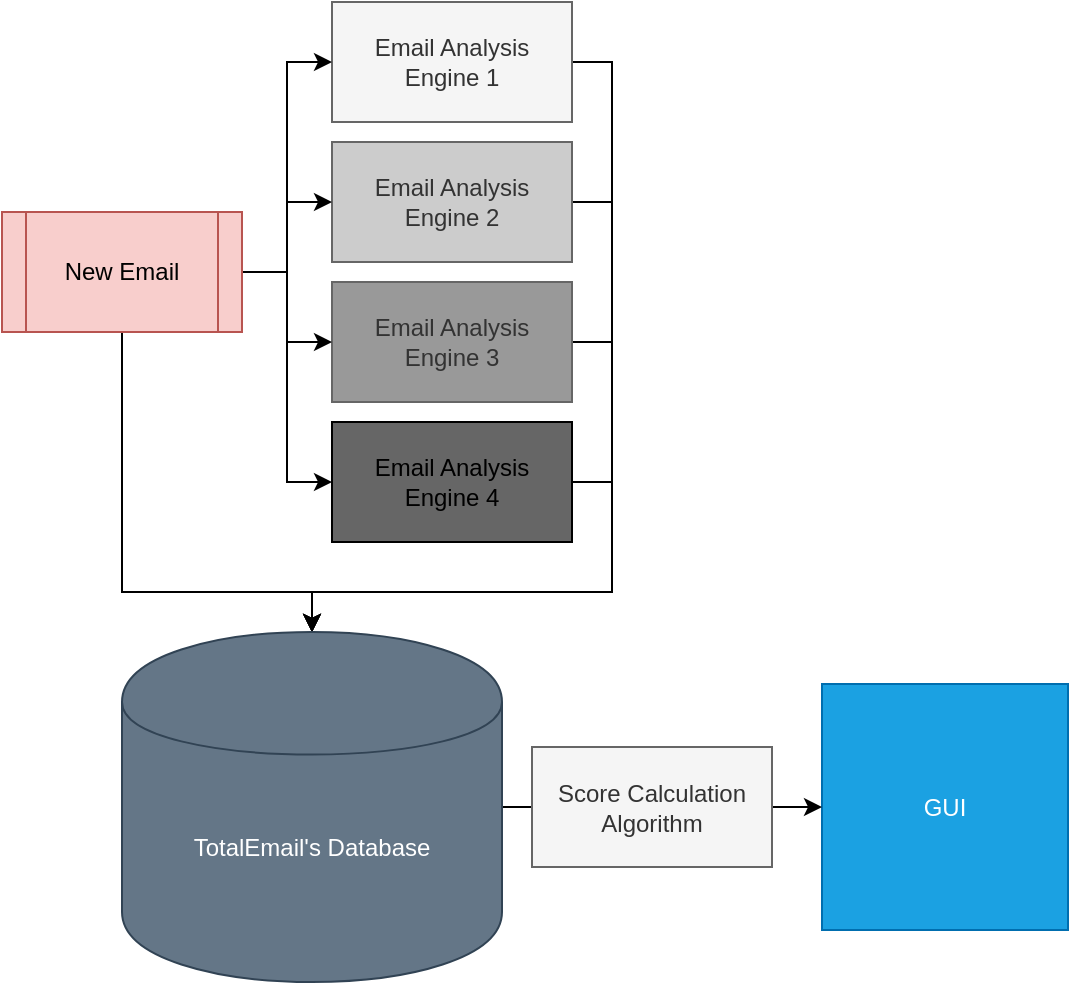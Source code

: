 <mxfile version="10.7.3"><diagram id="usRoZtjk65SXgyXfQy2T" name="Page-1"><mxGraphModel dx="918" dy="648" grid="1" gridSize="10" guides="1" tooltips="1" connect="1" arrows="1" fold="1" page="1" pageScale="1" pageWidth="850" pageHeight="1100" math="0" shadow="0"><root><mxCell id="0"/><mxCell id="1" parent="0"/><mxCell id="o1wGSGkI9JUxDc9RruGh-16" style="edgeStyle=orthogonalEdgeStyle;rounded=0;orthogonalLoop=1;jettySize=auto;html=1;exitX=1;exitY=0.5;exitDx=0;exitDy=0;entryX=0.5;entryY=0;entryDx=0;entryDy=0;" edge="1" parent="1" source="o1wGSGkI9JUxDc9RruGh-1" target="o1wGSGkI9JUxDc9RruGh-11"><mxGeometry relative="1" as="geometry"><Array as="points"><mxPoint x="445" y="85"/><mxPoint x="445" y="350"/><mxPoint x="295" y="350"/></Array></mxGeometry></mxCell><mxCell id="o1wGSGkI9JUxDc9RruGh-1" value="Email Analysis Engine 1" style="rounded=0;whiteSpace=wrap;html=1;fillColor=#f5f5f5;strokeColor=#666666;fontColor=#333333;" vertex="1" parent="1"><mxGeometry x="305" y="55" width="120" height="60" as="geometry"/></mxCell><mxCell id="o1wGSGkI9JUxDc9RruGh-15" style="edgeStyle=orthogonalEdgeStyle;rounded=0;orthogonalLoop=1;jettySize=auto;html=1;exitX=1;exitY=0.5;exitDx=0;exitDy=0;entryX=0.5;entryY=0;entryDx=0;entryDy=0;" edge="1" parent="1" source="o1wGSGkI9JUxDc9RruGh-2" target="o1wGSGkI9JUxDc9RruGh-11"><mxGeometry relative="1" as="geometry"><mxPoint x="640" y="410" as="targetPoint"/><Array as="points"><mxPoint x="445" y="155"/><mxPoint x="445" y="350"/><mxPoint x="295" y="350"/></Array></mxGeometry></mxCell><mxCell id="o1wGSGkI9JUxDc9RruGh-2" value="Email Analysis Engine 2&lt;br&gt;" style="rounded=0;whiteSpace=wrap;html=1;fillColor=#cccccc;strokeColor=#666666;fontColor=#333333;" vertex="1" parent="1"><mxGeometry x="305" y="125" width="120" height="60" as="geometry"/></mxCell><mxCell id="o1wGSGkI9JUxDc9RruGh-14" style="edgeStyle=orthogonalEdgeStyle;rounded=0;orthogonalLoop=1;jettySize=auto;html=1;exitX=1;exitY=0.5;exitDx=0;exitDy=0;entryX=0.5;entryY=0;entryDx=0;entryDy=0;" edge="1" parent="1" source="o1wGSGkI9JUxDc9RruGh-3" target="o1wGSGkI9JUxDc9RruGh-11"><mxGeometry relative="1" as="geometry"><mxPoint x="290" y="430" as="targetPoint"/><Array as="points"><mxPoint x="445" y="225"/><mxPoint x="445" y="350"/><mxPoint x="295" y="350"/></Array></mxGeometry></mxCell><mxCell id="o1wGSGkI9JUxDc9RruGh-3" value="Email Analysis Engine 3" style="rounded=0;whiteSpace=wrap;html=1;fillColor=#999999;strokeColor=#666666;fontColor=#333333;" vertex="1" parent="1"><mxGeometry x="305" y="195" width="120" height="60" as="geometry"/></mxCell><mxCell id="o1wGSGkI9JUxDc9RruGh-13" style="edgeStyle=orthogonalEdgeStyle;rounded=0;orthogonalLoop=1;jettySize=auto;html=1;exitX=1;exitY=0.5;exitDx=0;exitDy=0;entryX=0.5;entryY=0;entryDx=0;entryDy=0;" edge="1" parent="1" source="o1wGSGkI9JUxDc9RruGh-4" target="o1wGSGkI9JUxDc9RruGh-11"><mxGeometry relative="1" as="geometry"><Array as="points"><mxPoint x="445" y="295"/><mxPoint x="445" y="350"/><mxPoint x="295" y="350"/></Array></mxGeometry></mxCell><mxCell id="o1wGSGkI9JUxDc9RruGh-4" value="Email Analysis Engine 4" style="rounded=0;whiteSpace=wrap;html=1;fillColor=#666666;" vertex="1" parent="1"><mxGeometry x="305" y="265" width="120" height="60" as="geometry"/></mxCell><mxCell id="o1wGSGkI9JUxDc9RruGh-7" style="edgeStyle=orthogonalEdgeStyle;rounded=0;orthogonalLoop=1;jettySize=auto;html=1;exitX=1;exitY=0.5;exitDx=0;exitDy=0;entryX=0;entryY=0.5;entryDx=0;entryDy=0;" edge="1" parent="1" source="o1wGSGkI9JUxDc9RruGh-6" target="o1wGSGkI9JUxDc9RruGh-1"><mxGeometry relative="1" as="geometry"/></mxCell><mxCell id="o1wGSGkI9JUxDc9RruGh-8" style="edgeStyle=orthogonalEdgeStyle;rounded=0;orthogonalLoop=1;jettySize=auto;html=1;exitX=1;exitY=0.5;exitDx=0;exitDy=0;entryX=0;entryY=0.5;entryDx=0;entryDy=0;" edge="1" parent="1" source="o1wGSGkI9JUxDc9RruGh-6" target="o1wGSGkI9JUxDc9RruGh-2"><mxGeometry relative="1" as="geometry"/></mxCell><mxCell id="o1wGSGkI9JUxDc9RruGh-9" style="edgeStyle=orthogonalEdgeStyle;rounded=0;orthogonalLoop=1;jettySize=auto;html=1;exitX=1;exitY=0.5;exitDx=0;exitDy=0;entryX=0;entryY=0.5;entryDx=0;entryDy=0;" edge="1" parent="1" source="o1wGSGkI9JUxDc9RruGh-6" target="o1wGSGkI9JUxDc9RruGh-3"><mxGeometry relative="1" as="geometry"/></mxCell><mxCell id="o1wGSGkI9JUxDc9RruGh-10" style="edgeStyle=orthogonalEdgeStyle;rounded=0;orthogonalLoop=1;jettySize=auto;html=1;exitX=1;exitY=0.5;exitDx=0;exitDy=0;entryX=0;entryY=0.5;entryDx=0;entryDy=0;" edge="1" parent="1" source="o1wGSGkI9JUxDc9RruGh-6" target="o1wGSGkI9JUxDc9RruGh-4"><mxGeometry relative="1" as="geometry"/></mxCell><mxCell id="o1wGSGkI9JUxDc9RruGh-12" style="edgeStyle=orthogonalEdgeStyle;rounded=0;orthogonalLoop=1;jettySize=auto;html=1;exitX=0.5;exitY=1;exitDx=0;exitDy=0;entryX=0.5;entryY=0;entryDx=0;entryDy=0;" edge="1" parent="1" source="o1wGSGkI9JUxDc9RruGh-6" target="o1wGSGkI9JUxDc9RruGh-11"><mxGeometry relative="1" as="geometry"><Array as="points"><mxPoint x="200" y="350"/><mxPoint x="295" y="350"/></Array></mxGeometry></mxCell><mxCell id="o1wGSGkI9JUxDc9RruGh-6" value="New Email&lt;br&gt;" style="shape=process;whiteSpace=wrap;html=1;backgroundOutline=1;fillColor=#f8cecc;strokeColor=#b85450;" vertex="1" parent="1"><mxGeometry x="140" y="160" width="120" height="60" as="geometry"/></mxCell><mxCell id="o1wGSGkI9JUxDc9RruGh-21" style="edgeStyle=orthogonalEdgeStyle;rounded=0;orthogonalLoop=1;jettySize=auto;html=1;exitX=1;exitY=0.5;exitDx=0;exitDy=0;endArrow=none;endFill=0;" edge="1" parent="1" source="o1wGSGkI9JUxDc9RruGh-11" target="o1wGSGkI9JUxDc9RruGh-20"><mxGeometry relative="1" as="geometry"/></mxCell><mxCell id="o1wGSGkI9JUxDc9RruGh-11" value="TotalEmail's Database" style="shape=cylinder;whiteSpace=wrap;html=1;boundedLbl=1;backgroundOutline=1;fillColor=#647687;strokeColor=#314354;fontColor=#ffffff;" vertex="1" parent="1"><mxGeometry x="200" y="370" width="190" height="175" as="geometry"/></mxCell><mxCell id="o1wGSGkI9JUxDc9RruGh-18" value="GUI" style="whiteSpace=wrap;html=1;aspect=fixed;fillColor=#1ba1e2;strokeColor=#006EAF;fontColor=#ffffff;" vertex="1" parent="1"><mxGeometry x="550" y="396" width="123" height="123" as="geometry"/></mxCell><mxCell id="o1wGSGkI9JUxDc9RruGh-22" style="edgeStyle=orthogonalEdgeStyle;rounded=0;orthogonalLoop=1;jettySize=auto;html=1;exitX=1;exitY=0.5;exitDx=0;exitDy=0;entryX=0;entryY=0.5;entryDx=0;entryDy=0;" edge="1" parent="1" source="o1wGSGkI9JUxDc9RruGh-20" target="o1wGSGkI9JUxDc9RruGh-18"><mxGeometry relative="1" as="geometry"/></mxCell><mxCell id="o1wGSGkI9JUxDc9RruGh-20" value="Score Calculation Algorithm" style="rounded=0;whiteSpace=wrap;html=1;fillColor=#f5f5f5;strokeColor=#666666;fontColor=#333333;" vertex="1" parent="1"><mxGeometry x="405" y="427.5" width="120" height="60" as="geometry"/></mxCell><mxCell id="o1wGSGkI9JUxDc9RruGh-23" style="edgeStyle=orthogonalEdgeStyle;rounded=0;orthogonalLoop=1;jettySize=auto;html=1;exitX=0.5;exitY=1;exitDx=0;exitDy=0;endArrow=none;endFill=0;" edge="1" parent="1" source="o1wGSGkI9JUxDc9RruGh-20" target="o1wGSGkI9JUxDc9RruGh-20"><mxGeometry relative="1" as="geometry"/></mxCell></root></mxGraphModel></diagram></mxfile>